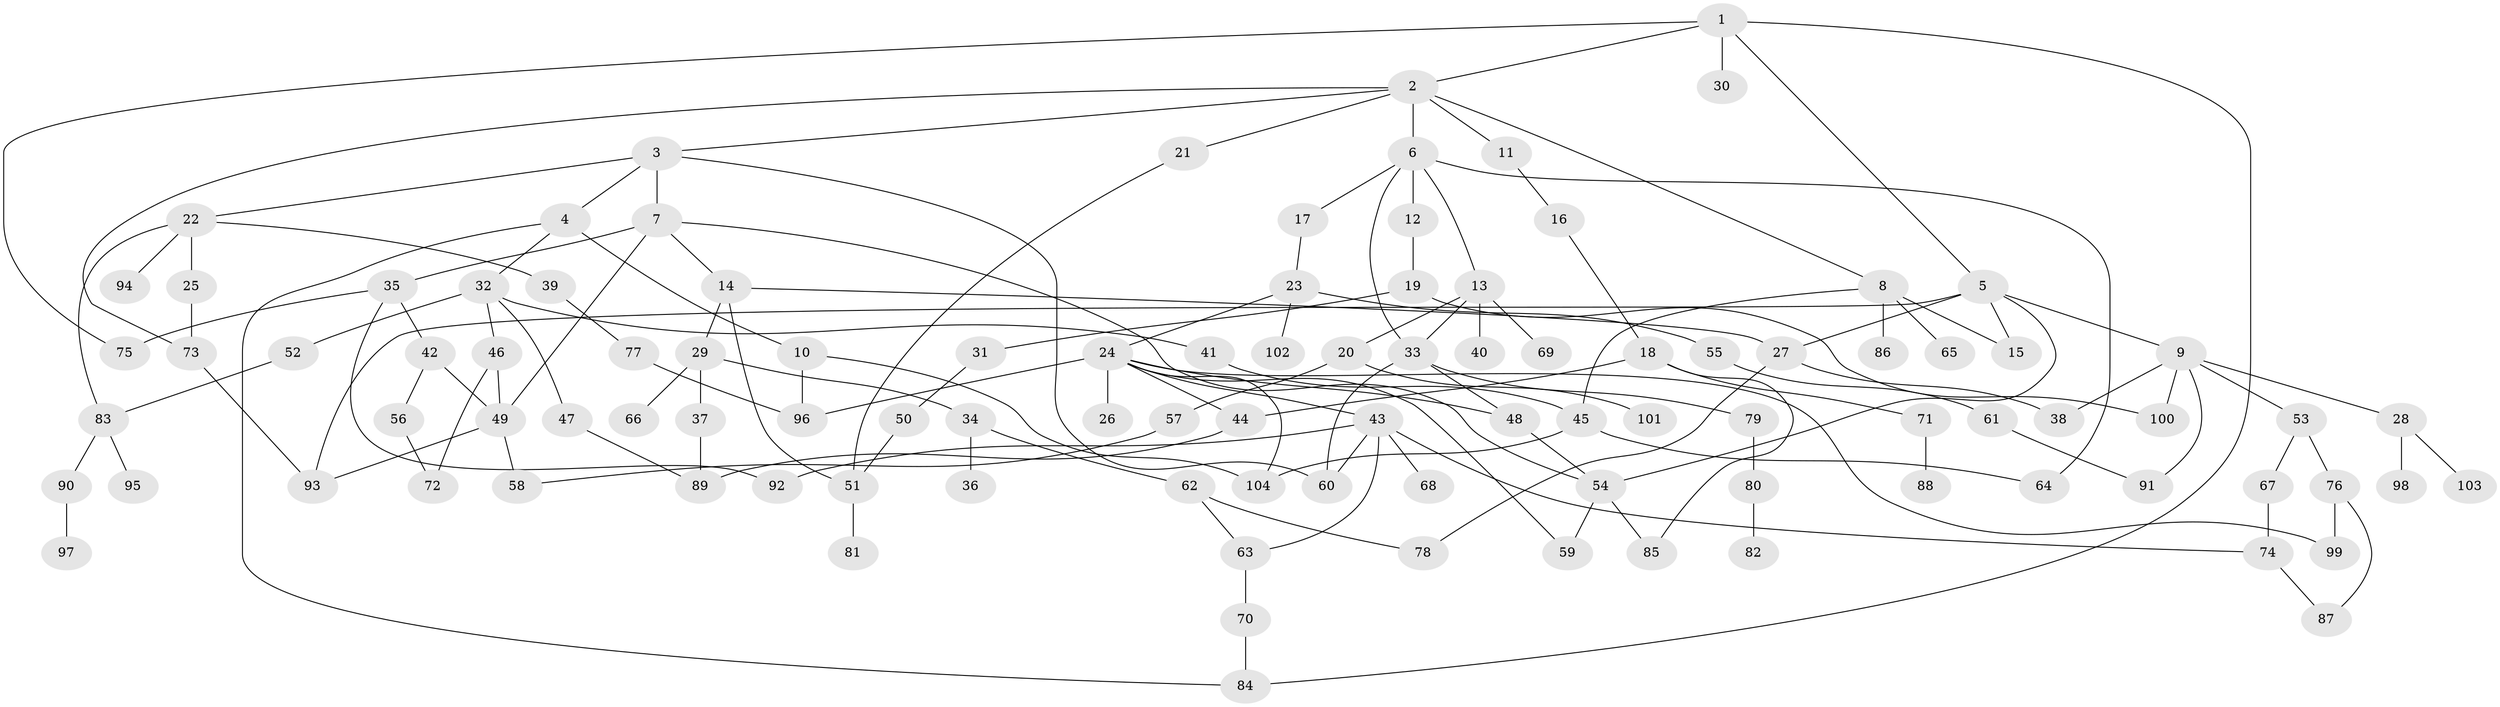 // coarse degree distribution, {2: 0.3064516129032258, 4: 0.08064516129032258, 8: 0.03225806451612903, 1: 0.2903225806451613, 5: 0.04838709677419355, 7: 0.04838709677419355, 3: 0.14516129032258066, 9: 0.016129032258064516, 6: 0.016129032258064516, 10: 0.016129032258064516}
// Generated by graph-tools (version 1.1) at 2025/45/03/04/25 21:45:37]
// undirected, 104 vertices, 144 edges
graph export_dot {
graph [start="1"]
  node [color=gray90,style=filled];
  1;
  2;
  3;
  4;
  5;
  6;
  7;
  8;
  9;
  10;
  11;
  12;
  13;
  14;
  15;
  16;
  17;
  18;
  19;
  20;
  21;
  22;
  23;
  24;
  25;
  26;
  27;
  28;
  29;
  30;
  31;
  32;
  33;
  34;
  35;
  36;
  37;
  38;
  39;
  40;
  41;
  42;
  43;
  44;
  45;
  46;
  47;
  48;
  49;
  50;
  51;
  52;
  53;
  54;
  55;
  56;
  57;
  58;
  59;
  60;
  61;
  62;
  63;
  64;
  65;
  66;
  67;
  68;
  69;
  70;
  71;
  72;
  73;
  74;
  75;
  76;
  77;
  78;
  79;
  80;
  81;
  82;
  83;
  84;
  85;
  86;
  87;
  88;
  89;
  90;
  91;
  92;
  93;
  94;
  95;
  96;
  97;
  98;
  99;
  100;
  101;
  102;
  103;
  104;
  1 -- 2;
  1 -- 5;
  1 -- 30;
  1 -- 75;
  1 -- 84;
  2 -- 3;
  2 -- 6;
  2 -- 8;
  2 -- 11;
  2 -- 21;
  2 -- 73;
  3 -- 4;
  3 -- 7;
  3 -- 22;
  3 -- 60;
  4 -- 10;
  4 -- 32;
  4 -- 84;
  5 -- 9;
  5 -- 27;
  5 -- 93;
  5 -- 15;
  5 -- 54;
  6 -- 12;
  6 -- 13;
  6 -- 17;
  6 -- 33;
  6 -- 64;
  7 -- 14;
  7 -- 35;
  7 -- 49;
  7 -- 54;
  8 -- 15;
  8 -- 45;
  8 -- 65;
  8 -- 86;
  9 -- 28;
  9 -- 53;
  9 -- 91;
  9 -- 100;
  9 -- 38;
  10 -- 104;
  10 -- 96;
  11 -- 16;
  12 -- 19;
  13 -- 20;
  13 -- 40;
  13 -- 69;
  13 -- 33;
  14 -- 29;
  14 -- 51;
  14 -- 27;
  16 -- 18;
  17 -- 23;
  18 -- 44;
  18 -- 71;
  18 -- 85;
  19 -- 31;
  19 -- 100;
  20 -- 57;
  20 -- 101;
  21 -- 51;
  22 -- 25;
  22 -- 39;
  22 -- 83;
  22 -- 94;
  23 -- 24;
  23 -- 55;
  23 -- 102;
  24 -- 26;
  24 -- 43;
  24 -- 96;
  24 -- 59;
  24 -- 44;
  24 -- 48;
  24 -- 99;
  24 -- 104;
  25 -- 73;
  27 -- 38;
  27 -- 78;
  28 -- 98;
  28 -- 103;
  29 -- 34;
  29 -- 37;
  29 -- 66;
  31 -- 50;
  32 -- 41;
  32 -- 46;
  32 -- 47;
  32 -- 52;
  33 -- 48;
  33 -- 79;
  33 -- 60;
  34 -- 36;
  34 -- 62;
  35 -- 42;
  35 -- 75;
  35 -- 92;
  37 -- 89;
  39 -- 77;
  41 -- 45;
  42 -- 56;
  42 -- 49;
  43 -- 60;
  43 -- 63;
  43 -- 68;
  43 -- 74;
  43 -- 92;
  44 -- 89;
  45 -- 104;
  45 -- 64;
  46 -- 49;
  46 -- 72;
  47 -- 89;
  48 -- 54;
  49 -- 58;
  49 -- 93;
  50 -- 51;
  51 -- 81;
  52 -- 83;
  53 -- 67;
  53 -- 76;
  54 -- 59;
  54 -- 85;
  55 -- 61;
  56 -- 72;
  57 -- 58;
  61 -- 91;
  62 -- 78;
  62 -- 63;
  63 -- 70;
  67 -- 74;
  70 -- 84;
  71 -- 88;
  73 -- 93;
  74 -- 87;
  76 -- 87;
  76 -- 99;
  77 -- 96;
  79 -- 80;
  80 -- 82;
  83 -- 90;
  83 -- 95;
  90 -- 97;
}
